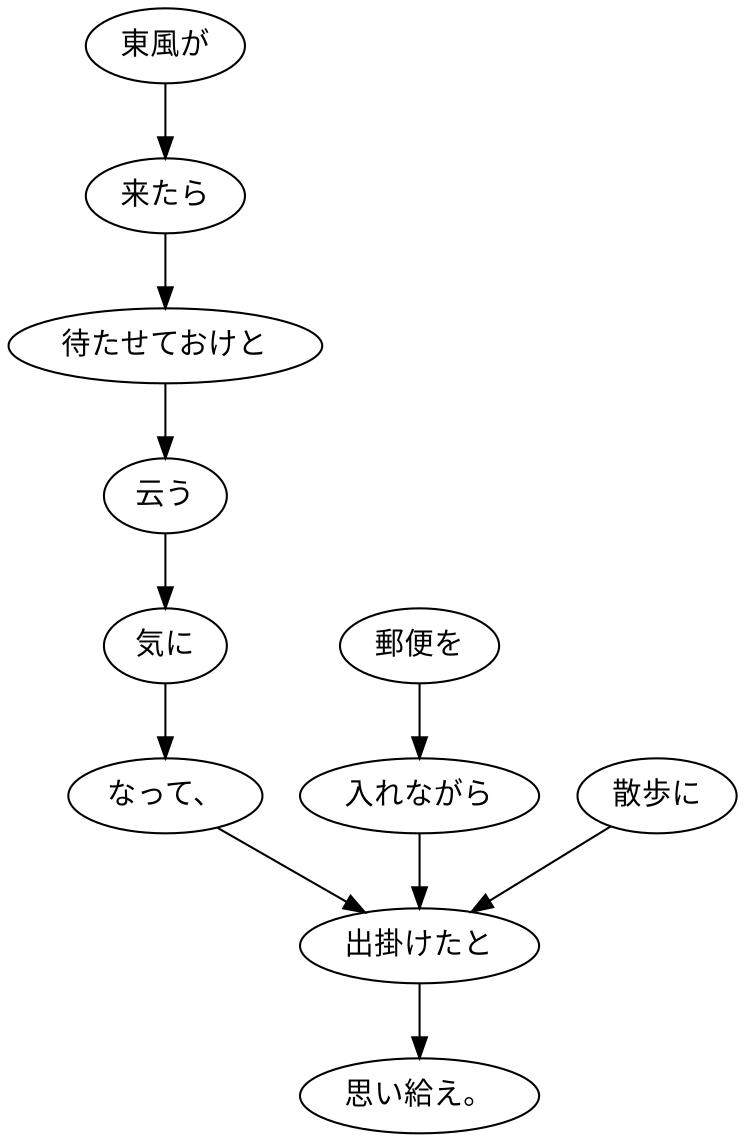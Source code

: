 digraph graph1057 {
	node0 [label="東風が"];
	node1 [label="来たら"];
	node2 [label="待たせておけと"];
	node3 [label="云う"];
	node4 [label="気に"];
	node5 [label="なって、"];
	node6 [label="郵便を"];
	node7 [label="入れながら"];
	node8 [label="散歩に"];
	node9 [label="出掛けたと"];
	node10 [label="思い給え。"];
	node0 -> node1;
	node1 -> node2;
	node2 -> node3;
	node3 -> node4;
	node4 -> node5;
	node5 -> node9;
	node6 -> node7;
	node7 -> node9;
	node8 -> node9;
	node9 -> node10;
}
